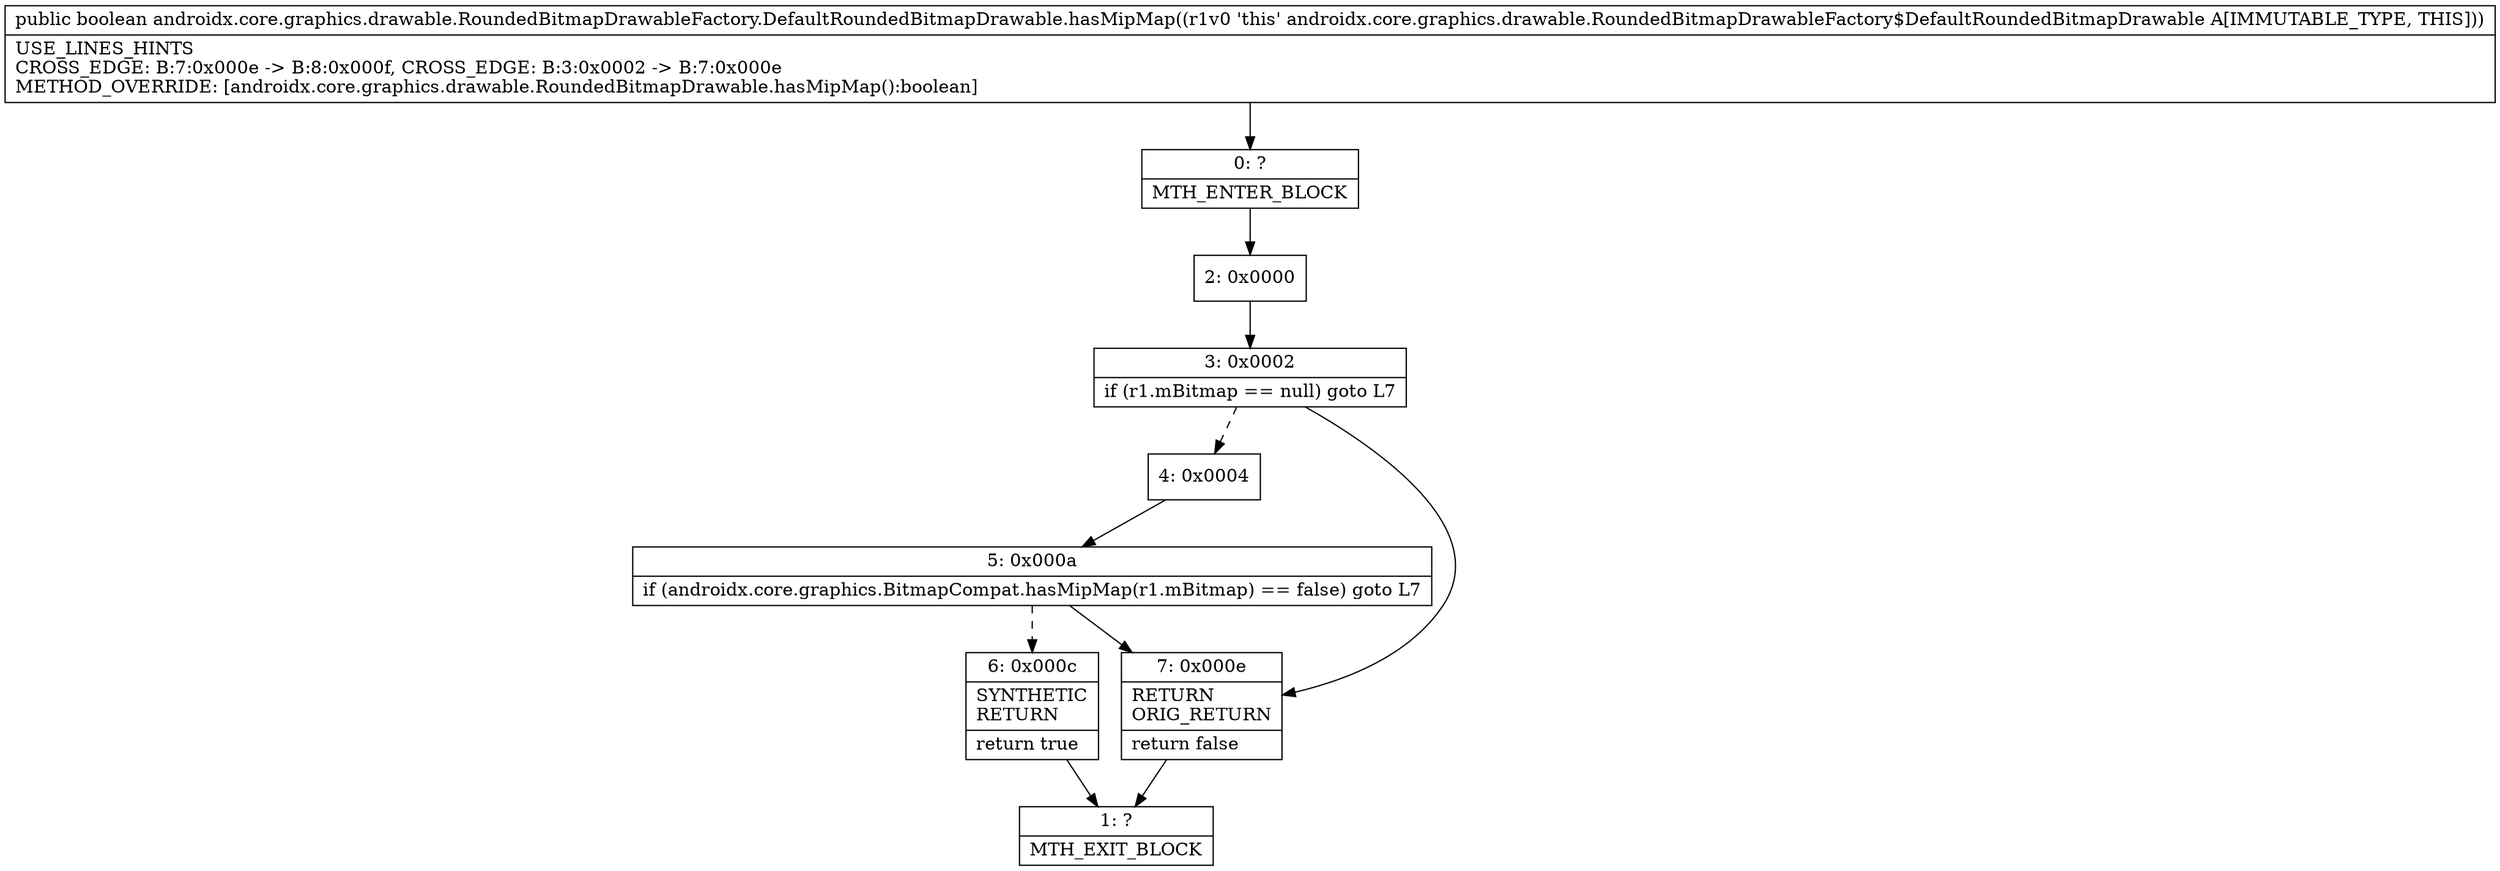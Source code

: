 digraph "CFG forandroidx.core.graphics.drawable.RoundedBitmapDrawableFactory.DefaultRoundedBitmapDrawable.hasMipMap()Z" {
Node_0 [shape=record,label="{0\:\ ?|MTH_ENTER_BLOCK\l}"];
Node_2 [shape=record,label="{2\:\ 0x0000}"];
Node_3 [shape=record,label="{3\:\ 0x0002|if (r1.mBitmap == null) goto L7\l}"];
Node_4 [shape=record,label="{4\:\ 0x0004}"];
Node_5 [shape=record,label="{5\:\ 0x000a|if (androidx.core.graphics.BitmapCompat.hasMipMap(r1.mBitmap) == false) goto L7\l}"];
Node_6 [shape=record,label="{6\:\ 0x000c|SYNTHETIC\lRETURN\l|return true\l}"];
Node_1 [shape=record,label="{1\:\ ?|MTH_EXIT_BLOCK\l}"];
Node_7 [shape=record,label="{7\:\ 0x000e|RETURN\lORIG_RETURN\l|return false\l}"];
MethodNode[shape=record,label="{public boolean androidx.core.graphics.drawable.RoundedBitmapDrawableFactory.DefaultRoundedBitmapDrawable.hasMipMap((r1v0 'this' androidx.core.graphics.drawable.RoundedBitmapDrawableFactory$DefaultRoundedBitmapDrawable A[IMMUTABLE_TYPE, THIS]))  | USE_LINES_HINTS\lCROSS_EDGE: B:7:0x000e \-\> B:8:0x000f, CROSS_EDGE: B:3:0x0002 \-\> B:7:0x000e\lMETHOD_OVERRIDE: [androidx.core.graphics.drawable.RoundedBitmapDrawable.hasMipMap():boolean]\l}"];
MethodNode -> Node_0;Node_0 -> Node_2;
Node_2 -> Node_3;
Node_3 -> Node_4[style=dashed];
Node_3 -> Node_7;
Node_4 -> Node_5;
Node_5 -> Node_6[style=dashed];
Node_5 -> Node_7;
Node_6 -> Node_1;
Node_7 -> Node_1;
}

